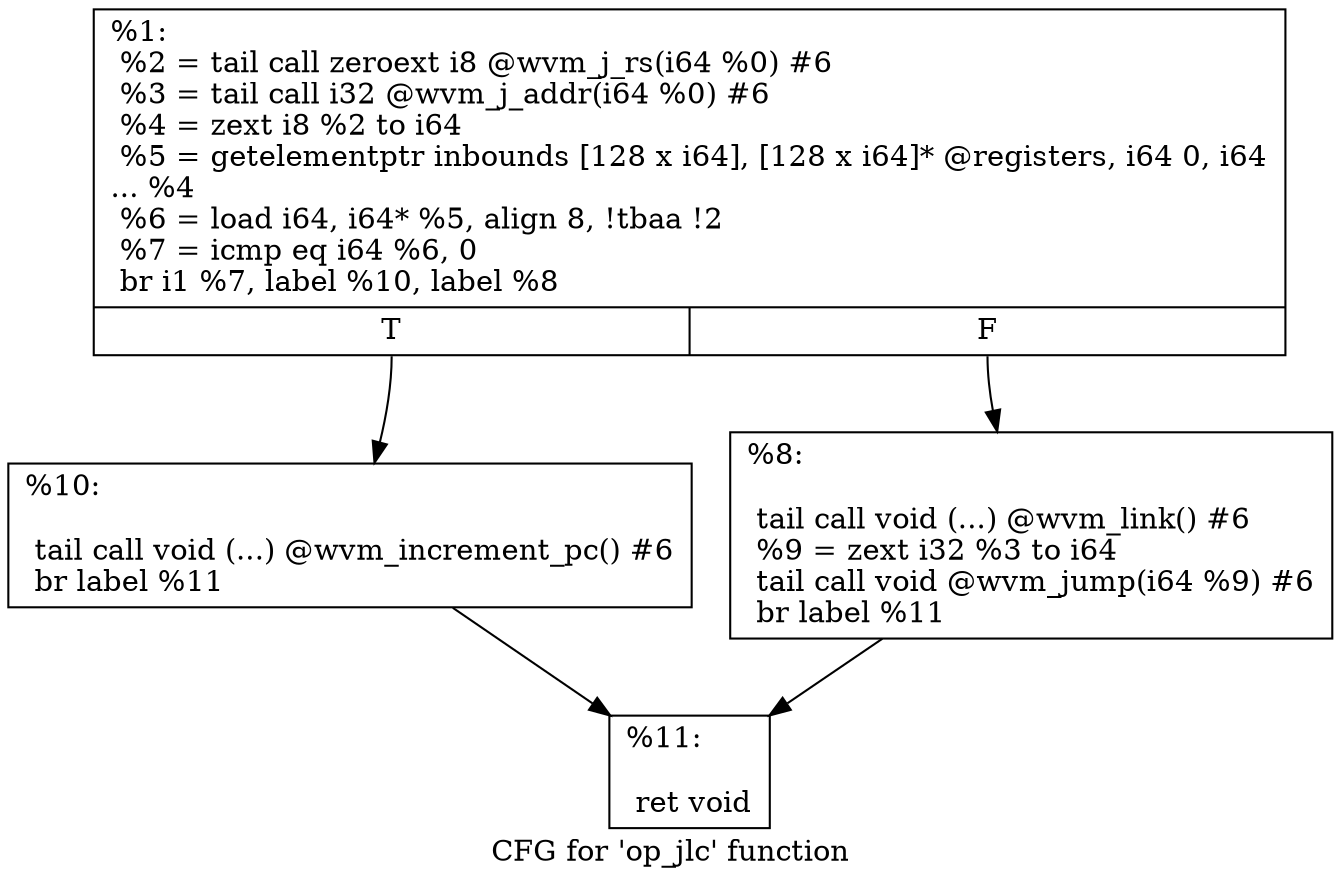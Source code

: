 digraph "CFG for 'op_jlc' function" {
	label="CFG for 'op_jlc' function";

	Node0x7f8ef0c11a00 [shape=record,label="{%1:\l  %2 = tail call zeroext i8 @wvm_j_rs(i64 %0) #6\l  %3 = tail call i32 @wvm_j_addr(i64 %0) #6\l  %4 = zext i8 %2 to i64\l  %5 = getelementptr inbounds [128 x i64], [128 x i64]* @registers, i64 0, i64\l... %4\l  %6 = load i64, i64* %5, align 8, !tbaa !2\l  %7 = icmp eq i64 %6, 0\l  br i1 %7, label %10, label %8\l|{<s0>T|<s1>F}}"];
	Node0x7f8ef0c11a00:s0 -> Node0x7f8ef0c11df0;
	Node0x7f8ef0c11a00:s1 -> Node0x7f8ef0c11e70;
	Node0x7f8ef0c11e70 [shape=record,label="{%8:\l\l  tail call void (...) @wvm_link() #6\l  %9 = zext i32 %3 to i64\l  tail call void @wvm_jump(i64 %9) #6\l  br label %11\l}"];
	Node0x7f8ef0c11e70 -> Node0x7f8ef0c12120;
	Node0x7f8ef0c11df0 [shape=record,label="{%10:\l\l  tail call void (...) @wvm_increment_pc() #6\l  br label %11\l}"];
	Node0x7f8ef0c11df0 -> Node0x7f8ef0c12120;
	Node0x7f8ef0c12120 [shape=record,label="{%11:\l\l  ret void\l}"];
}
